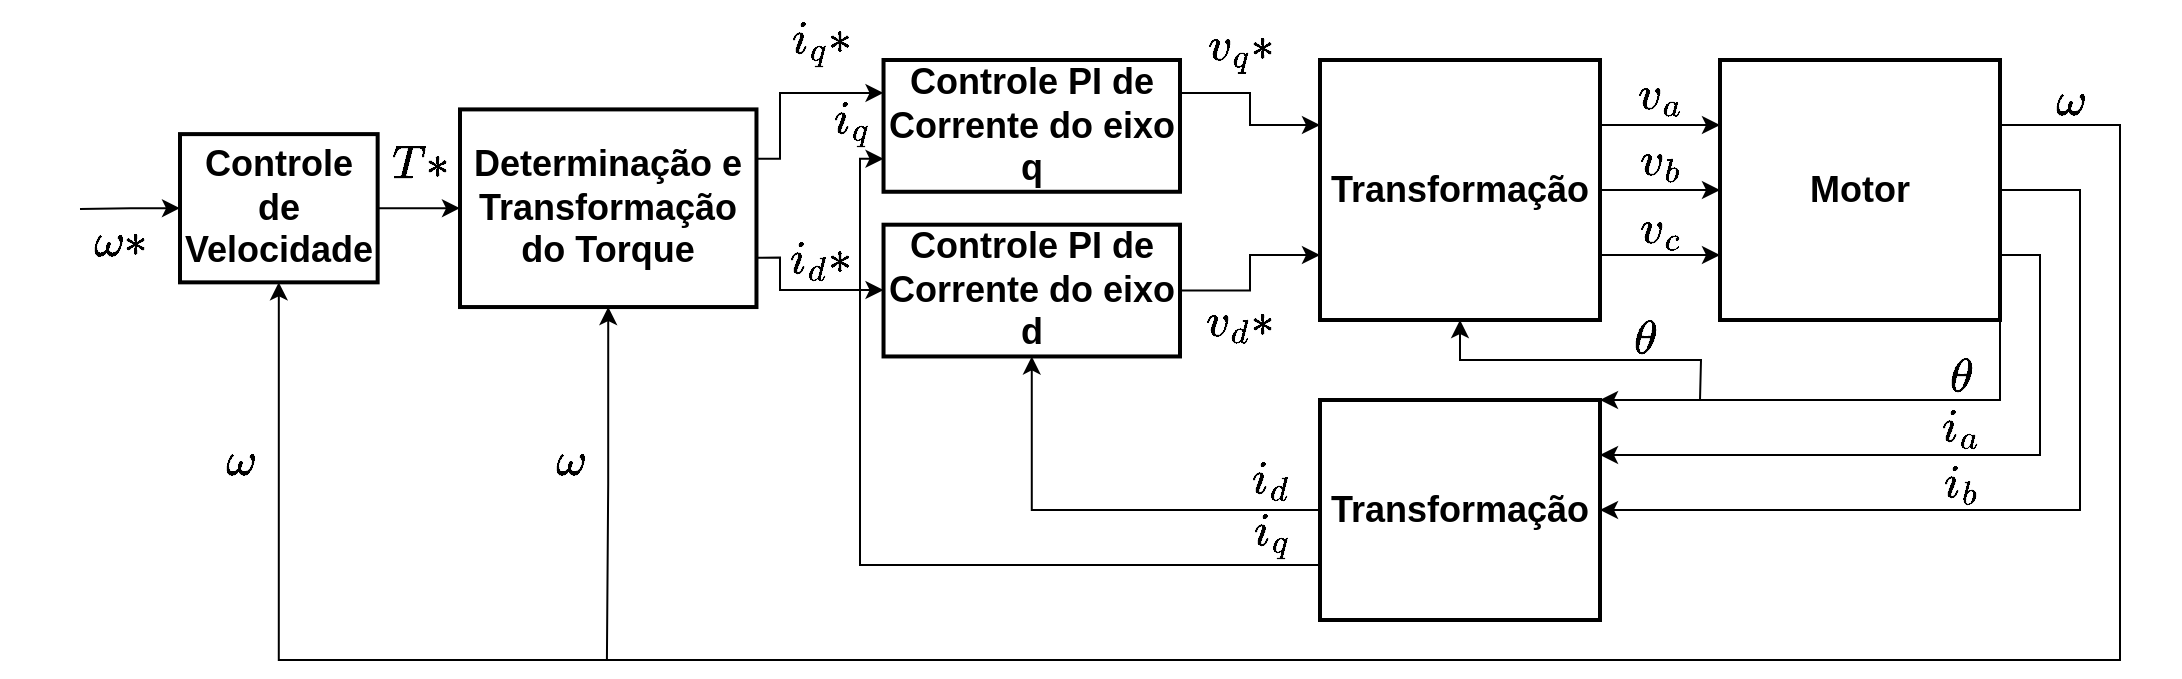<mxfile version="24.7.6">
  <diagram name="Página-1" id="ZF9PQ6afb3aI8r35A843">
    <mxGraphModel dx="2327" dy="796" grid="1" gridSize="10" guides="1" tooltips="1" connect="1" arrows="1" fold="1" page="1" pageScale="1" pageWidth="827" pageHeight="1169" math="1" shadow="0">
      <root>
        <mxCell id="0" />
        <mxCell id="1" parent="0" />
        <mxCell id="8OSl4O6ZpcFt-k1JITAw-21" style="edgeStyle=orthogonalEdgeStyle;rounded=0;orthogonalLoop=1;jettySize=auto;html=1;exitX=1;exitY=0.5;exitDx=0;exitDy=0;" edge="1" parent="1" source="8OSl4O6ZpcFt-k1JITAw-6" target="8OSl4O6ZpcFt-k1JITAw-7">
          <mxGeometry relative="1" as="geometry" />
        </mxCell>
        <mxCell id="8OSl4O6ZpcFt-k1JITAw-22" style="edgeStyle=orthogonalEdgeStyle;rounded=0;orthogonalLoop=1;jettySize=auto;html=1;exitX=1;exitY=0.25;exitDx=0;exitDy=0;entryX=0;entryY=0.25;entryDx=0;entryDy=0;" edge="1" parent="1" source="8OSl4O6ZpcFt-k1JITAw-6" target="8OSl4O6ZpcFt-k1JITAw-7">
          <mxGeometry relative="1" as="geometry" />
        </mxCell>
        <mxCell id="8OSl4O6ZpcFt-k1JITAw-23" style="edgeStyle=orthogonalEdgeStyle;rounded=0;orthogonalLoop=1;jettySize=auto;html=1;exitX=1;exitY=0.75;exitDx=0;exitDy=0;entryX=0;entryY=0.75;entryDx=0;entryDy=0;" edge="1" parent="1" source="8OSl4O6ZpcFt-k1JITAw-6" target="8OSl4O6ZpcFt-k1JITAw-7">
          <mxGeometry relative="1" as="geometry" />
        </mxCell>
        <mxCell id="8OSl4O6ZpcFt-k1JITAw-53" style="edgeStyle=orthogonalEdgeStyle;rounded=0;orthogonalLoop=1;jettySize=auto;html=1;exitX=0.5;exitY=1;exitDx=0;exitDy=0;startArrow=classic;startFill=1;endArrow=none;endFill=0;" edge="1" parent="1" source="8OSl4O6ZpcFt-k1JITAw-6">
          <mxGeometry relative="1" as="geometry">
            <mxPoint x="830" y="360" as="targetPoint" />
          </mxGeometry>
        </mxCell>
        <mxCell id="8OSl4O6ZpcFt-k1JITAw-6" value="&lt;b&gt;&lt;font style=&quot;font-size: 18px;&quot;&gt;Transformação&lt;/font&gt;&lt;/b&gt;" style="rounded=0;whiteSpace=wrap;html=1;strokeWidth=2;align=center;" vertex="1" parent="1">
          <mxGeometry x="640" y="190" width="140" height="130" as="geometry" />
        </mxCell>
        <mxCell id="8OSl4O6ZpcFt-k1JITAw-29" style="edgeStyle=orthogonalEdgeStyle;rounded=0;orthogonalLoop=1;jettySize=auto;html=1;exitX=1;exitY=1;exitDx=0;exitDy=0;entryX=1;entryY=0;entryDx=0;entryDy=0;" edge="1" parent="1" source="8OSl4O6ZpcFt-k1JITAw-7" target="8OSl4O6ZpcFt-k1JITAw-11">
          <mxGeometry relative="1" as="geometry">
            <Array as="points">
              <mxPoint x="980" y="360" />
            </Array>
          </mxGeometry>
        </mxCell>
        <mxCell id="8OSl4O6ZpcFt-k1JITAw-30" style="edgeStyle=orthogonalEdgeStyle;rounded=0;orthogonalLoop=1;jettySize=auto;html=1;exitX=1;exitY=0.75;exitDx=0;exitDy=0;entryX=1;entryY=0.25;entryDx=0;entryDy=0;" edge="1" parent="1" source="8OSl4O6ZpcFt-k1JITAw-7" target="8OSl4O6ZpcFt-k1JITAw-11">
          <mxGeometry relative="1" as="geometry" />
        </mxCell>
        <mxCell id="8OSl4O6ZpcFt-k1JITAw-32" style="edgeStyle=orthogonalEdgeStyle;rounded=0;orthogonalLoop=1;jettySize=auto;html=1;exitX=1;exitY=0.5;exitDx=0;exitDy=0;entryX=1;entryY=0.5;entryDx=0;entryDy=0;" edge="1" parent="1" source="8OSl4O6ZpcFt-k1JITAw-7" target="8OSl4O6ZpcFt-k1JITAw-11">
          <mxGeometry relative="1" as="geometry">
            <Array as="points">
              <mxPoint x="1020" y="255" />
              <mxPoint x="1020" y="415" />
            </Array>
          </mxGeometry>
        </mxCell>
        <mxCell id="8OSl4O6ZpcFt-k1JITAw-35" style="edgeStyle=orthogonalEdgeStyle;rounded=0;orthogonalLoop=1;jettySize=auto;html=1;exitX=1;exitY=0.25;exitDx=0;exitDy=0;entryX=0.5;entryY=1;entryDx=0;entryDy=0;" edge="1" parent="1" source="8OSl4O6ZpcFt-k1JITAw-7" target="8OSl4O6ZpcFt-k1JITAw-2">
          <mxGeometry relative="1" as="geometry">
            <Array as="points">
              <mxPoint x="1040" y="223" />
              <mxPoint x="1040" y="490" />
              <mxPoint x="119" y="490" />
            </Array>
          </mxGeometry>
        </mxCell>
        <mxCell id="8OSl4O6ZpcFt-k1JITAw-7" value="&lt;b&gt;&lt;font style=&quot;font-size: 18px;&quot;&gt;Motor&lt;/font&gt;&lt;/b&gt;" style="rounded=0;whiteSpace=wrap;html=1;strokeWidth=2;align=center;" vertex="1" parent="1">
          <mxGeometry x="840" y="190" width="140" height="130" as="geometry" />
        </mxCell>
        <mxCell id="8OSl4O6ZpcFt-k1JITAw-18" style="edgeStyle=orthogonalEdgeStyle;rounded=0;orthogonalLoop=1;jettySize=auto;html=1;exitX=0;exitY=0.75;exitDx=0;exitDy=0;entryX=0;entryY=0.75;entryDx=0;entryDy=0;" edge="1" parent="1" source="8OSl4O6ZpcFt-k1JITAw-11" target="8OSl4O6ZpcFt-k1JITAw-4">
          <mxGeometry relative="1" as="geometry">
            <Array as="points">
              <mxPoint x="410" y="443" />
              <mxPoint x="410" y="239" />
            </Array>
          </mxGeometry>
        </mxCell>
        <mxCell id="8OSl4O6ZpcFt-k1JITAw-24" style="edgeStyle=orthogonalEdgeStyle;rounded=0;orthogonalLoop=1;jettySize=auto;html=1;entryX=0.5;entryY=1;entryDx=0;entryDy=0;" edge="1" parent="1" source="8OSl4O6ZpcFt-k1JITAw-11" target="8OSl4O6ZpcFt-k1JITAw-5">
          <mxGeometry relative="1" as="geometry" />
        </mxCell>
        <mxCell id="8OSl4O6ZpcFt-k1JITAw-11" value="&lt;b&gt;&lt;font style=&quot;font-size: 18px;&quot;&gt;Transformação&lt;/font&gt;&lt;/b&gt;" style="rounded=0;whiteSpace=wrap;html=1;strokeWidth=2;align=center;" vertex="1" parent="1">
          <mxGeometry x="640" y="360" width="140" height="110" as="geometry" />
        </mxCell>
        <mxCell id="8OSl4O6ZpcFt-k1JITAw-19" style="edgeStyle=orthogonalEdgeStyle;rounded=0;orthogonalLoop=1;jettySize=auto;html=1;exitX=1;exitY=0.25;exitDx=0;exitDy=0;entryX=0;entryY=0.25;entryDx=0;entryDy=0;" edge="1" parent="1" source="8OSl4O6ZpcFt-k1JITAw-4" target="8OSl4O6ZpcFt-k1JITAw-6">
          <mxGeometry relative="1" as="geometry" />
        </mxCell>
        <mxCell id="8OSl4O6ZpcFt-k1JITAw-20" style="edgeStyle=orthogonalEdgeStyle;rounded=0;orthogonalLoop=1;jettySize=auto;html=1;exitX=1;exitY=0.5;exitDx=0;exitDy=0;entryX=0;entryY=0.75;entryDx=0;entryDy=0;" edge="1" parent="1" source="8OSl4O6ZpcFt-k1JITAw-5" target="8OSl4O6ZpcFt-k1JITAw-6">
          <mxGeometry relative="1" as="geometry" />
        </mxCell>
        <mxCell id="8OSl4O6ZpcFt-k1JITAw-13" value="" style="edgeStyle=orthogonalEdgeStyle;rounded=0;orthogonalLoop=1;jettySize=auto;html=1;" edge="1" parent="1" source="8OSl4O6ZpcFt-k1JITAw-2" target="8OSl4O6ZpcFt-k1JITAw-3">
          <mxGeometry relative="1" as="geometry" />
        </mxCell>
        <mxCell id="8OSl4O6ZpcFt-k1JITAw-34" style="edgeStyle=orthogonalEdgeStyle;rounded=0;orthogonalLoop=1;jettySize=auto;html=1;exitX=0;exitY=0.5;exitDx=0;exitDy=0;endArrow=none;endFill=0;startArrow=classic;startFill=1;" edge="1" parent="1" source="8OSl4O6ZpcFt-k1JITAw-2">
          <mxGeometry relative="1" as="geometry">
            <mxPoint x="20" y="264.526" as="targetPoint" />
          </mxGeometry>
        </mxCell>
        <mxCell id="8OSl4O6ZpcFt-k1JITAw-2" value="&lt;b&gt;&lt;font style=&quot;font-size: 18px;&quot;&gt;Controle de Velocidade&lt;/font&gt;&lt;/b&gt;" style="rounded=0;whiteSpace=wrap;html=1;strokeWidth=2;align=center;" vertex="1" parent="1">
          <mxGeometry x="70" y="227.058" width="98.824" height="74.117" as="geometry" />
        </mxCell>
        <mxCell id="8OSl4O6ZpcFt-k1JITAw-15" style="edgeStyle=orthogonalEdgeStyle;rounded=0;orthogonalLoop=1;jettySize=auto;html=1;exitX=1;exitY=0.25;exitDx=0;exitDy=0;entryX=0;entryY=0.25;entryDx=0;entryDy=0;" edge="1" parent="1" source="8OSl4O6ZpcFt-k1JITAw-3" target="8OSl4O6ZpcFt-k1JITAw-4">
          <mxGeometry relative="1" as="geometry">
            <Array as="points">
              <mxPoint x="370" y="239" />
              <mxPoint x="370" y="207" />
            </Array>
          </mxGeometry>
        </mxCell>
        <mxCell id="8OSl4O6ZpcFt-k1JITAw-16" style="edgeStyle=orthogonalEdgeStyle;rounded=0;orthogonalLoop=1;jettySize=auto;html=1;exitX=1;exitY=0.75;exitDx=0;exitDy=0;" edge="1" parent="1" source="8OSl4O6ZpcFt-k1JITAw-3" target="8OSl4O6ZpcFt-k1JITAw-5">
          <mxGeometry relative="1" as="geometry">
            <Array as="points">
              <mxPoint x="370" y="289" />
              <mxPoint x="370" y="305" />
            </Array>
          </mxGeometry>
        </mxCell>
        <mxCell id="8OSl4O6ZpcFt-k1JITAw-36" style="edgeStyle=orthogonalEdgeStyle;rounded=0;orthogonalLoop=1;jettySize=auto;html=1;exitX=0.5;exitY=1;exitDx=0;exitDy=0;startArrow=classic;startFill=1;endArrow=none;endFill=0;" edge="1" parent="1" source="8OSl4O6ZpcFt-k1JITAw-3">
          <mxGeometry relative="1" as="geometry">
            <mxPoint x="283.462" y="490" as="targetPoint" />
          </mxGeometry>
        </mxCell>
        <mxCell id="8OSl4O6ZpcFt-k1JITAw-3" value="&lt;b&gt;&lt;font style=&quot;font-size: 18px;&quot;&gt;Determinação e Transformação do Torque&lt;/font&gt;&lt;/b&gt;" style="rounded=0;whiteSpace=wrap;html=1;strokeWidth=2;align=center;" vertex="1" parent="1">
          <mxGeometry x="209.998" y="214.706" width="148.235" height="98.822" as="geometry" />
        </mxCell>
        <mxCell id="8OSl4O6ZpcFt-k1JITAw-8" value="" style="group" vertex="1" connectable="0" parent="1">
          <mxGeometry x="421.765" y="190" width="148.235" height="148.234" as="geometry" />
        </mxCell>
        <mxCell id="8OSl4O6ZpcFt-k1JITAw-4" value="&lt;span style=&quot;font-size: 18px;&quot;&gt;&lt;b&gt;Controle PI de Corrente do eixo q&lt;/b&gt;&lt;/span&gt;" style="rounded=0;whiteSpace=wrap;html=1;strokeWidth=2;align=center;" vertex="1" parent="8OSl4O6ZpcFt-k1JITAw-8">
          <mxGeometry width="148.235" height="65.882" as="geometry" />
        </mxCell>
        <mxCell id="8OSl4O6ZpcFt-k1JITAw-5" value="&lt;span style=&quot;font-size: 18px;&quot;&gt;&lt;b&gt;Controle PI de Corrente do eixo d&lt;/b&gt;&lt;/span&gt;" style="rounded=0;whiteSpace=wrap;html=1;strokeWidth=2;align=center;" vertex="1" parent="8OSl4O6ZpcFt-k1JITAw-8">
          <mxGeometry y="82.352" width="148.235" height="65.882" as="geometry" />
        </mxCell>
        <mxCell id="8OSl4O6ZpcFt-k1JITAw-37" value="\(\omega*\)" style="text;html=1;align=center;verticalAlign=middle;resizable=0;points=[];autosize=1;strokeColor=none;fillColor=none;fontSize=20;" vertex="1" parent="1">
          <mxGeometry x="-20" y="261.18" width="120" height="40" as="geometry" />
        </mxCell>
        <mxCell id="8OSl4O6ZpcFt-k1JITAw-38" value="\(\omega\)" style="text;html=1;align=center;verticalAlign=middle;resizable=0;points=[];autosize=1;strokeColor=none;fillColor=none;fontSize=20;" vertex="1" parent="1">
          <mxGeometry x="45" y="370" width="110" height="40" as="geometry" />
        </mxCell>
        <mxCell id="8OSl4O6ZpcFt-k1JITAw-39" value="\(T*\)" style="text;html=1;align=center;verticalAlign=middle;resizable=0;points=[];autosize=1;strokeColor=none;fillColor=none;fontSize=20;" vertex="1" parent="1">
          <mxGeometry x="155" y="222.06" width="70" height="40" as="geometry" />
        </mxCell>
        <mxCell id="8OSl4O6ZpcFt-k1JITAw-40" value="\(\omega\)" style="text;html=1;align=center;verticalAlign=middle;resizable=0;points=[];autosize=1;strokeColor=none;fillColor=none;fontSize=20;" vertex="1" parent="1">
          <mxGeometry x="210" y="370" width="110" height="40" as="geometry" />
        </mxCell>
        <mxCell id="8OSl4O6ZpcFt-k1JITAw-41" value="\(i_q*\)" style="text;html=1;align=center;verticalAlign=middle;resizable=0;points=[];autosize=1;strokeColor=none;fillColor=none;fontSize=20;" vertex="1" parent="1">
          <mxGeometry x="350" y="160" width="80" height="40" as="geometry" />
        </mxCell>
        <mxCell id="8OSl4O6ZpcFt-k1JITAw-42" value="\(i_q\)" style="text;html=1;align=center;verticalAlign=middle;resizable=0;points=[];autosize=1;strokeColor=none;fillColor=none;fontSize=20;" vertex="1" parent="1">
          <mxGeometry x="370" y="200" width="70" height="40" as="geometry" />
        </mxCell>
        <mxCell id="8OSl4O6ZpcFt-k1JITAw-43" value="\(i_d*\)" style="text;html=1;align=center;verticalAlign=middle;resizable=0;points=[];autosize=1;strokeColor=none;fillColor=none;fontSize=20;" vertex="1" parent="1">
          <mxGeometry x="350" y="268.53" width="80" height="40" as="geometry" />
        </mxCell>
        <mxCell id="8OSl4O6ZpcFt-k1JITAw-44" value="\(i_q\)" style="text;html=1;align=center;verticalAlign=middle;resizable=0;points=[];autosize=1;strokeColor=none;fillColor=none;fontSize=20;" vertex="1" parent="1">
          <mxGeometry x="580" y="406" width="70" height="40" as="geometry" />
        </mxCell>
        <mxCell id="8OSl4O6ZpcFt-k1JITAw-45" value="\(i_d\)" style="text;html=1;align=center;verticalAlign=middle;resizable=0;points=[];autosize=1;strokeColor=none;fillColor=none;fontSize=20;" vertex="1" parent="1">
          <mxGeometry x="580" y="379" width="70" height="40" as="geometry" />
        </mxCell>
        <mxCell id="8OSl4O6ZpcFt-k1JITAw-46" value="\(\omega\)" style="text;html=1;align=center;verticalAlign=middle;resizable=0;points=[];autosize=1;strokeColor=none;fillColor=none;fontSize=20;" vertex="1" parent="1">
          <mxGeometry x="960" y="190" width="110" height="40" as="geometry" />
        </mxCell>
        <mxCell id="8OSl4O6ZpcFt-k1JITAw-47" value="\(v_q*\)" style="text;html=1;align=center;verticalAlign=middle;resizable=0;points=[];autosize=1;strokeColor=none;fillColor=none;fontSize=20;" vertex="1" parent="1">
          <mxGeometry x="555" y="164" width="90" height="40" as="geometry" />
        </mxCell>
        <mxCell id="8OSl4O6ZpcFt-k1JITAw-48" value="\(v_d*\)" style="text;html=1;align=center;verticalAlign=middle;resizable=0;points=[];autosize=1;strokeColor=none;fillColor=none;fontSize=20;" vertex="1" parent="1">
          <mxGeometry x="555" y="300.53" width="90" height="40" as="geometry" />
        </mxCell>
        <mxCell id="8OSl4O6ZpcFt-k1JITAw-49" value="\(v_a\)" style="text;html=1;align=center;verticalAlign=middle;resizable=0;points=[];autosize=1;strokeColor=none;fillColor=none;fontSize=20;" vertex="1" parent="1">
          <mxGeometry x="770" y="187.06" width="80" height="40" as="geometry" />
        </mxCell>
        <mxCell id="8OSl4O6ZpcFt-k1JITAw-50" value="\(v_b\)" style="text;html=1;align=center;verticalAlign=middle;resizable=0;points=[];autosize=1;strokeColor=none;fillColor=none;fontSize=20;" vertex="1" parent="1">
          <mxGeometry x="770" y="220" width="80" height="40" as="geometry" />
        </mxCell>
        <mxCell id="8OSl4O6ZpcFt-k1JITAw-51" value="\(v_c\)" style="text;html=1;align=center;verticalAlign=middle;resizable=0;points=[];autosize=1;strokeColor=none;fillColor=none;fontSize=20;" vertex="1" parent="1">
          <mxGeometry x="770" y="254" width="80" height="40" as="geometry" />
        </mxCell>
        <mxCell id="8OSl4O6ZpcFt-k1JITAw-54" value="\(\theta\)" style="text;html=1;align=center;verticalAlign=middle;resizable=0;points=[];autosize=1;strokeColor=none;fillColor=none;fontSize=20;" vertex="1" parent="1">
          <mxGeometry x="752" y="308.53" width="100" height="40" as="geometry" />
        </mxCell>
        <mxCell id="8OSl4O6ZpcFt-k1JITAw-55" value="\(\theta\)" style="text;html=1;align=center;verticalAlign=middle;resizable=0;points=[];autosize=1;strokeColor=none;fillColor=none;fontSize=20;" vertex="1" parent="1">
          <mxGeometry x="910" y="328" width="100" height="40" as="geometry" />
        </mxCell>
        <mxCell id="8OSl4O6ZpcFt-k1JITAw-56" value="\(i_a\)" style="text;html=1;align=center;verticalAlign=middle;resizable=0;points=[];autosize=1;strokeColor=none;fillColor=none;fontSize=20;" vertex="1" parent="1">
          <mxGeometry x="925" y="353" width="70" height="40" as="geometry" />
        </mxCell>
        <mxCell id="8OSl4O6ZpcFt-k1JITAw-57" value="\(i_b\)" style="text;html=1;align=center;verticalAlign=middle;resizable=0;points=[];autosize=1;strokeColor=none;fillColor=none;fontSize=20;" vertex="1" parent="1">
          <mxGeometry x="925" y="381" width="70" height="40" as="geometry" />
        </mxCell>
      </root>
    </mxGraphModel>
  </diagram>
</mxfile>
